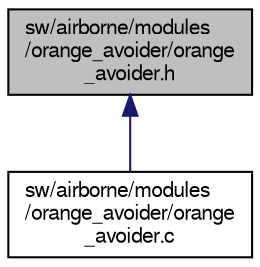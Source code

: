 digraph "sw/airborne/modules/orange_avoider/orange_avoider.h"
{
  edge [fontname="FreeSans",fontsize="10",labelfontname="FreeSans",labelfontsize="10"];
  node [fontname="FreeSans",fontsize="10",shape=record];
  Node1 [label="sw/airborne/modules\l/orange_avoider/orange\l_avoider.h",height=0.2,width=0.4,color="black", fillcolor="grey75", style="filled", fontcolor="black"];
  Node1 -> Node2 [dir="back",color="midnightblue",fontsize="10",style="solid",fontname="FreeSans"];
  Node2 [label="sw/airborne/modules\l/orange_avoider/orange\l_avoider.c",height=0.2,width=0.4,color="black", fillcolor="white", style="filled",URL="$orange__avoider_8c.html"];
}
